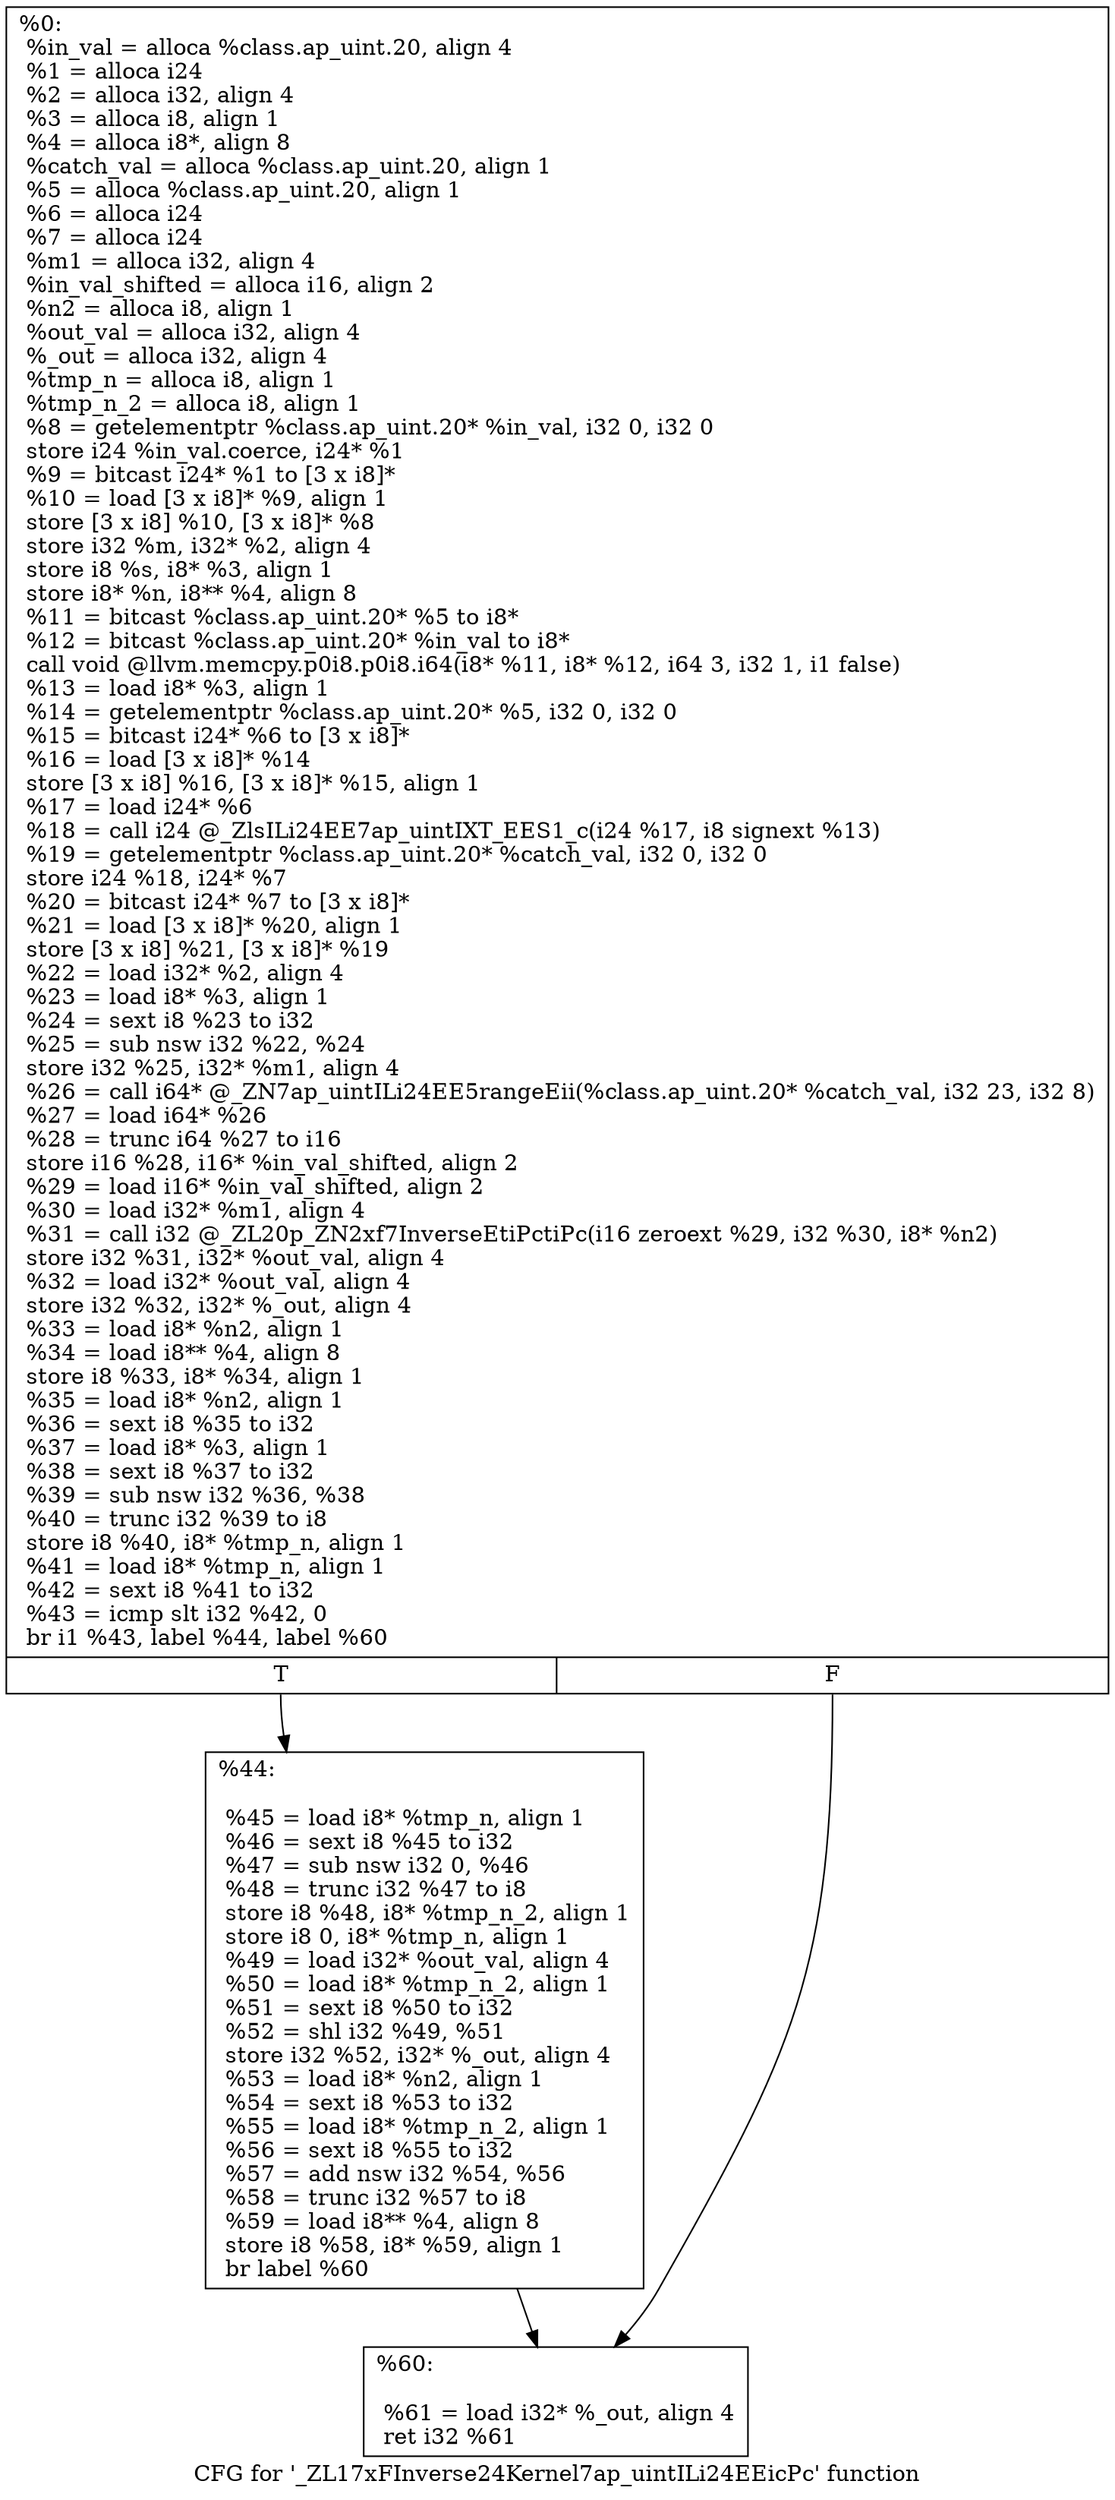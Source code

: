 digraph "CFG for '_ZL17xFInverse24Kernel7ap_uintILi24EEicPc' function" {
	label="CFG for '_ZL17xFInverse24Kernel7ap_uintILi24EEicPc' function";

	Node0x337b790 [shape=record,label="{%0:\l  %in_val = alloca %class.ap_uint.20, align 4\l  %1 = alloca i24\l  %2 = alloca i32, align 4\l  %3 = alloca i8, align 1\l  %4 = alloca i8*, align 8\l  %catch_val = alloca %class.ap_uint.20, align 1\l  %5 = alloca %class.ap_uint.20, align 1\l  %6 = alloca i24\l  %7 = alloca i24\l  %m1 = alloca i32, align 4\l  %in_val_shifted = alloca i16, align 2\l  %n2 = alloca i8, align 1\l  %out_val = alloca i32, align 4\l  %_out = alloca i32, align 4\l  %tmp_n = alloca i8, align 1\l  %tmp_n_2 = alloca i8, align 1\l  %8 = getelementptr %class.ap_uint.20* %in_val, i32 0, i32 0\l  store i24 %in_val.coerce, i24* %1\l  %9 = bitcast i24* %1 to [3 x i8]*\l  %10 = load [3 x i8]* %9, align 1\l  store [3 x i8] %10, [3 x i8]* %8\l  store i32 %m, i32* %2, align 4\l  store i8 %s, i8* %3, align 1\l  store i8* %n, i8** %4, align 8\l  %11 = bitcast %class.ap_uint.20* %5 to i8*\l  %12 = bitcast %class.ap_uint.20* %in_val to i8*\l  call void @llvm.memcpy.p0i8.p0i8.i64(i8* %11, i8* %12, i64 3, i32 1, i1 false)\l  %13 = load i8* %3, align 1\l  %14 = getelementptr %class.ap_uint.20* %5, i32 0, i32 0\l  %15 = bitcast i24* %6 to [3 x i8]*\l  %16 = load [3 x i8]* %14\l  store [3 x i8] %16, [3 x i8]* %15, align 1\l  %17 = load i24* %6\l  %18 = call i24 @_ZlsILi24EE7ap_uintIXT_EES1_c(i24 %17, i8 signext %13)\l  %19 = getelementptr %class.ap_uint.20* %catch_val, i32 0, i32 0\l  store i24 %18, i24* %7\l  %20 = bitcast i24* %7 to [3 x i8]*\l  %21 = load [3 x i8]* %20, align 1\l  store [3 x i8] %21, [3 x i8]* %19\l  %22 = load i32* %2, align 4\l  %23 = load i8* %3, align 1\l  %24 = sext i8 %23 to i32\l  %25 = sub nsw i32 %22, %24\l  store i32 %25, i32* %m1, align 4\l  %26 = call i64* @_ZN7ap_uintILi24EE5rangeEii(%class.ap_uint.20* %catch_val, i32 23, i32 8)\l  %27 = load i64* %26\l  %28 = trunc i64 %27 to i16\l  store i16 %28, i16* %in_val_shifted, align 2\l  %29 = load i16* %in_val_shifted, align 2\l  %30 = load i32* %m1, align 4\l  %31 = call i32 @_ZL20p_ZN2xf7InverseEtiPctiPc(i16 zeroext %29, i32 %30, i8* %n2)\l  store i32 %31, i32* %out_val, align 4\l  %32 = load i32* %out_val, align 4\l  store i32 %32, i32* %_out, align 4\l  %33 = load i8* %n2, align 1\l  %34 = load i8** %4, align 8\l  store i8 %33, i8* %34, align 1\l  %35 = load i8* %n2, align 1\l  %36 = sext i8 %35 to i32\l  %37 = load i8* %3, align 1\l  %38 = sext i8 %37 to i32\l  %39 = sub nsw i32 %36, %38\l  %40 = trunc i32 %39 to i8\l  store i8 %40, i8* %tmp_n, align 1\l  %41 = load i8* %tmp_n, align 1\l  %42 = sext i8 %41 to i32\l  %43 = icmp slt i32 %42, 0\l  br i1 %43, label %44, label %60\l|{<s0>T|<s1>F}}"];
	Node0x337b790:s0 -> Node0x337e030;
	Node0x337b790:s1 -> Node0x337e090;
	Node0x337e030 [shape=record,label="{%44:\l\l  %45 = load i8* %tmp_n, align 1\l  %46 = sext i8 %45 to i32\l  %47 = sub nsw i32 0, %46\l  %48 = trunc i32 %47 to i8\l  store i8 %48, i8* %tmp_n_2, align 1\l  store i8 0, i8* %tmp_n, align 1\l  %49 = load i32* %out_val, align 4\l  %50 = load i8* %tmp_n_2, align 1\l  %51 = sext i8 %50 to i32\l  %52 = shl i32 %49, %51\l  store i32 %52, i32* %_out, align 4\l  %53 = load i8* %n2, align 1\l  %54 = sext i8 %53 to i32\l  %55 = load i8* %tmp_n_2, align 1\l  %56 = sext i8 %55 to i32\l  %57 = add nsw i32 %54, %56\l  %58 = trunc i32 %57 to i8\l  %59 = load i8** %4, align 8\l  store i8 %58, i8* %59, align 1\l  br label %60\l}"];
	Node0x337e030 -> Node0x337e090;
	Node0x337e090 [shape=record,label="{%60:\l\l  %61 = load i32* %_out, align 4\l  ret i32 %61\l}"];
}
